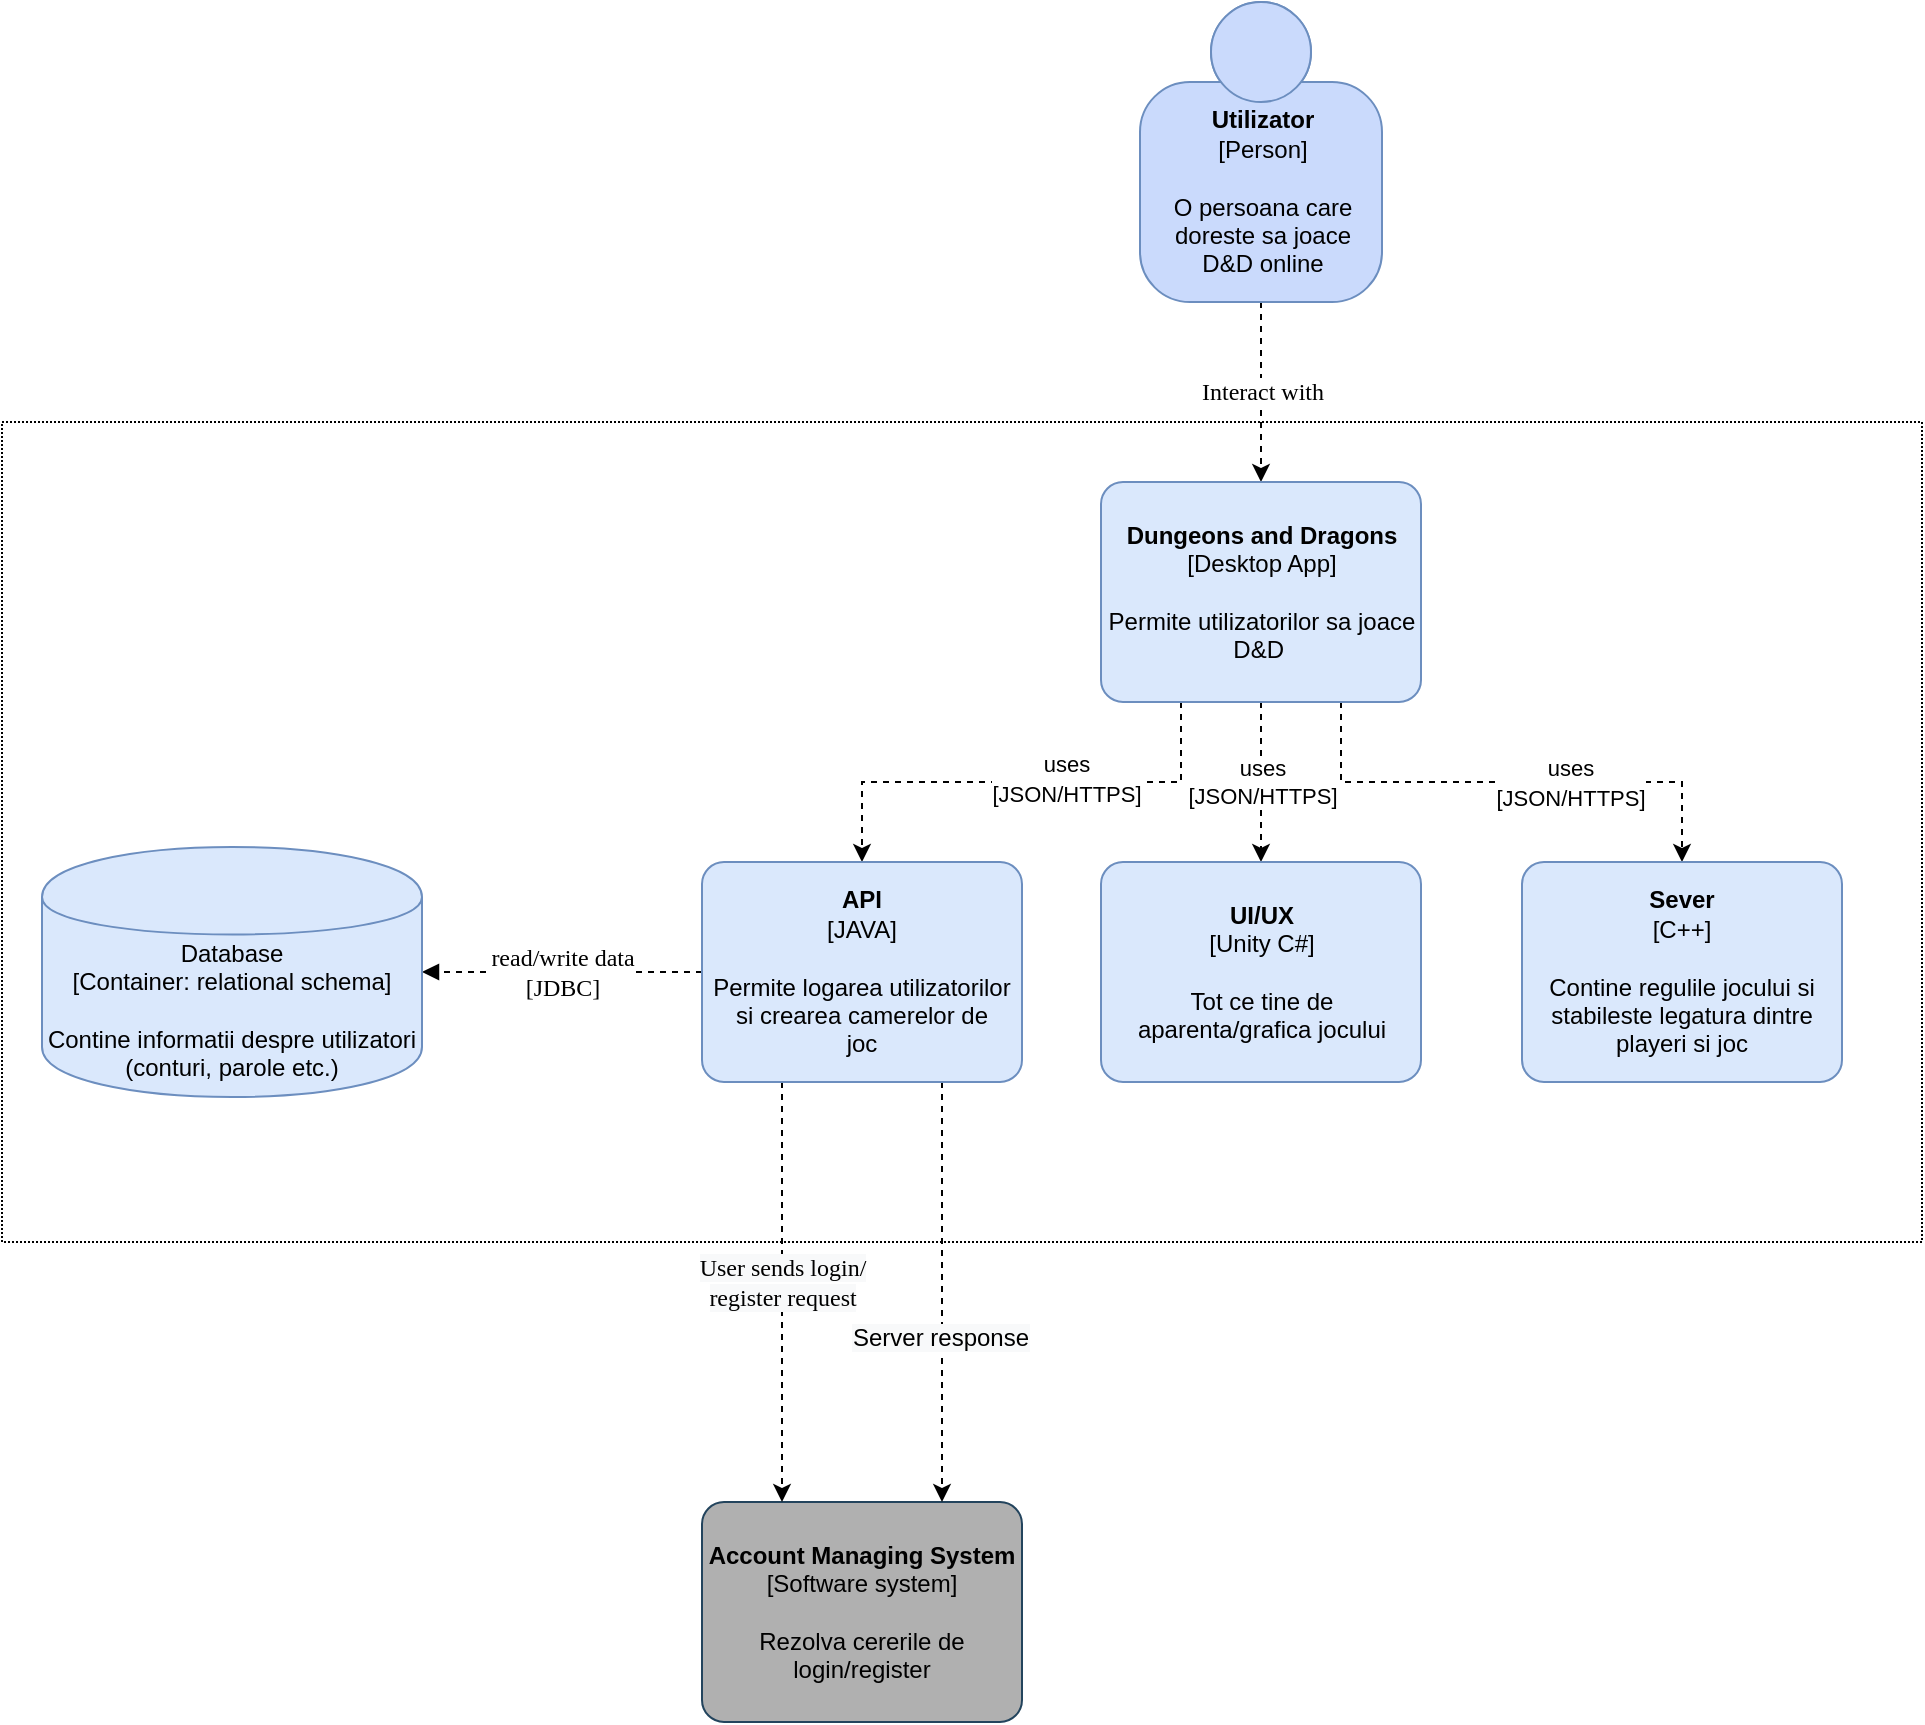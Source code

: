 <mxfile version="12.9.5"><diagram id="OhZMS6rZX3g4s8vx6Fzh" name="Page-1"><mxGraphModel dx="4096" dy="1940" grid="1" gridSize="10" guides="1" tooltips="1" connect="1" arrows="1" fold="1" page="1" pageScale="1" pageWidth="850" pageHeight="1100" math="0" shadow="0"><root><mxCell id="0"/><mxCell id="1" parent="0"/><mxCell id="zPTK0_f27yATEcst1eE9-1" value="&lt;font style=&quot;font-size: 12px&quot; face=&quot;Georgia&quot;&gt;Interact with&lt;/font&gt;" style="edgeStyle=orthogonalEdgeStyle;rounded=0;orthogonalLoop=1;jettySize=auto;exitX=0.5;exitY=1;exitDx=0;exitDy=0;exitPerimeter=0;entryX=0.5;entryY=0;entryDx=0;entryDy=0;entryPerimeter=0;dashed=1;html=1;" edge="1" parent="1" source="zPTK0_f27yATEcst1eE9-2" target="zPTK0_f27yATEcst1eE9-4"><mxGeometry relative="1" as="geometry"/></mxCell><mxCell id="zPTK0_f27yATEcst1eE9-2" value="&lt;b&gt;Utilizator&lt;/b&gt;&lt;div&gt;[Person]&lt;/div&gt;&lt;br&gt;&lt;div&gt;O persoana care&lt;/div&gt;&lt;div&gt;doreste sa joace&lt;/div&gt;&lt;div&gt;D&amp;amp;D online&lt;/div&gt;" style="html=1;dashed=0;whitespace=wrap;fillColor=#CADAFC;strokeColor=#6C8EBF;shape=mxgraph.c4.person;align=center;points=[[0.5,0,0],[1,0.5,0],[1,0.75,0],[0.75,1,0],[0.5,1,0],[0.25,1,0],[0,0.75,0],[0,0.5,0]];" vertex="1" parent="1"><mxGeometry x="1079" y="450" width="121" height="150" as="geometry"/></mxCell><mxCell id="zPTK0_f27yATEcst1eE9-3" value="&lt;b&gt;Account Managing System&lt;/b&gt;&lt;br&gt;&lt;div&gt;[Software system&lt;span&gt;]&lt;/span&gt;&lt;/div&gt;&lt;br&gt;&lt;div&gt;Rezolva cererile de login/register&lt;/div&gt;" style="rounded=1;whiteSpace=wrap;html=1;labelBackgroundColor=none;fillColor=#B0B0B0;align=center;arcSize=10;strokeColor=#23445d;points=[[0.25,0,0],[0.5,0,0],[0.75,0,0],[1,0.25,0],[1,0.5,0],[1,0.75,0],[0.75,1,0],[0.5,1,0],[0.25,1,0],[0,0.75,0],[0,0.5,0],[0,0.25,0]];shadow=0;comic=0;glass=0;" vertex="1" parent="1"><mxGeometry x="860" y="1200" width="160" height="110.0" as="geometry"/></mxCell><mxCell id="zPTK0_f27yATEcst1eE9-19" value="uses&lt;br&gt;[JSON/HTTPS]" style="edgeStyle=orthogonalEdgeStyle;rounded=0;orthogonalLoop=1;jettySize=auto;html=1;exitX=0.5;exitY=1;exitDx=0;exitDy=0;exitPerimeter=0;entryX=0.5;entryY=0;entryDx=0;entryDy=0;entryPerimeter=0;dashed=1;" edge="1" parent="1" source="zPTK0_f27yATEcst1eE9-4" target="zPTK0_f27yATEcst1eE9-12"><mxGeometry relative="1" as="geometry"/></mxCell><mxCell id="zPTK0_f27yATEcst1eE9-22" style="edgeStyle=orthogonalEdgeStyle;rounded=0;orthogonalLoop=1;jettySize=auto;html=1;exitX=0.75;exitY=1;exitDx=0;exitDy=0;exitPerimeter=0;entryX=0.5;entryY=0;entryDx=0;entryDy=0;entryPerimeter=0;dashed=1;" edge="1" parent="1" source="zPTK0_f27yATEcst1eE9-4" target="zPTK0_f27yATEcst1eE9-13"><mxGeometry relative="1" as="geometry"/></mxCell><mxCell id="zPTK0_f27yATEcst1eE9-26" value="&lt;span style=&quot;font-size: 11px&quot;&gt;uses&lt;/span&gt;&lt;br style=&quot;font-size: 11px&quot;&gt;&lt;span style=&quot;font-size: 11px&quot;&gt;[JSON/HTTPS]&lt;/span&gt;" style="text;html=1;align=center;verticalAlign=middle;resizable=0;points=[];labelBackgroundColor=#ffffff;" vertex="1" connectable="0" parent="zPTK0_f27yATEcst1eE9-22"><mxGeometry x="0.228" relative="1" as="geometry"><mxPoint as="offset"/></mxGeometry></mxCell><mxCell id="zPTK0_f27yATEcst1eE9-24" style="edgeStyle=orthogonalEdgeStyle;rounded=0;orthogonalLoop=1;jettySize=auto;html=1;exitX=0.25;exitY=1;exitDx=0;exitDy=0;exitPerimeter=0;entryX=0.5;entryY=0;entryDx=0;entryDy=0;entryPerimeter=0;dashed=1;" edge="1" parent="1" source="zPTK0_f27yATEcst1eE9-4" target="zPTK0_f27yATEcst1eE9-7"><mxGeometry relative="1" as="geometry"/></mxCell><mxCell id="zPTK0_f27yATEcst1eE9-25" value="&lt;span style=&quot;font-size: 11px&quot;&gt;uses&lt;/span&gt;&lt;br style=&quot;font-size: 11px&quot;&gt;&lt;span style=&quot;font-size: 11px&quot;&gt;[JSON/HTTPS]&lt;/span&gt;" style="text;html=1;align=center;verticalAlign=middle;resizable=0;points=[];labelBackgroundColor=#ffffff;" vertex="1" connectable="0" parent="zPTK0_f27yATEcst1eE9-24"><mxGeometry x="-0.182" y="-2" relative="1" as="geometry"><mxPoint as="offset"/></mxGeometry></mxCell><mxCell id="zPTK0_f27yATEcst1eE9-4" value="&lt;b&gt;Dungeons and Dragons&lt;/b&gt;&lt;br&gt;&lt;div&gt;[Desktop App]&lt;/div&gt;&lt;br&gt;&lt;div&gt;Permite utilizatorilor sa joace D&amp;amp;D&amp;nbsp;&lt;/div&gt;" style="rounded=1;whiteSpace=wrap;html=1;labelBackgroundColor=none;fillColor=#dae8fc;align=center;arcSize=10;strokeColor=#6c8ebf;points=[[0.25,0,0],[0.5,0,0],[0.75,0,0],[1,0.25,0],[1,0.5,0],[1,0.75,0],[0.75,1,0],[0.5,1,0],[0.25,1,0],[0,0.75,0],[0,0.5,0],[0,0.25,0]];" vertex="1" parent="1"><mxGeometry x="1059.5" y="690" width="160" height="110" as="geometry"/></mxCell><mxCell id="zPTK0_f27yATEcst1eE9-6" value="&lt;font style=&quot;font-size: 12px&quot; face=&quot;Georgia&quot;&gt;read/write data&lt;br&gt;[JDBC]&lt;/font&gt;" style="edgeStyle=none;rounded=0;orthogonalLoop=1;jettySize=auto;html=1;entryX=1;entryY=0.5;entryDx=0;entryDy=0;entryPerimeter=0;endArrow=block;endFill=1;dashed=1;" edge="1" parent="1" target="zPTK0_f27yATEcst1eE9-10" source="zPTK0_f27yATEcst1eE9-7"><mxGeometry relative="1" as="geometry"><mxPoint x="1050" y="938" as="sourcePoint"/></mxGeometry></mxCell><mxCell id="zPTK0_f27yATEcst1eE9-10" value="&lt;span&gt;Database&lt;/span&gt;&lt;div&gt;[Container: relational schema]&lt;/div&gt;&lt;br&gt;&lt;div&gt;Contine informatii despre utilizatori&lt;/div&gt;&lt;div&gt;(conturi, parole etc.)&lt;/div&gt;" style="shape=cylinder;whiteSpace=wrap;html=1;boundedLbl=1;rounded=0;labelBackgroundColor=none;fillColor=#dae8fc;fontSize=12;fontColor=#000000;align=center;strokeColor=#6c8ebf;points=[[0.5,0,0],[1,0.25,0],[1,0.5,0],[1,0.75,0],[0.5,1,0],[0,0.75,0],[0,0.5,0],[0,0.25,0]];" vertex="1" parent="1"><mxGeometry x="530" y="872.5" width="190" height="125" as="geometry"/></mxCell><mxCell id="zPTK0_f27yATEcst1eE9-11" value="" style="rounded=0;whiteSpace=wrap;html=1;fillColor=none;dashed=1;dashPattern=1 1;" vertex="1" parent="1"><mxGeometry x="510" y="660" width="960" height="410" as="geometry"/></mxCell><mxCell id="zPTK0_f27yATEcst1eE9-12" value="&lt;b&gt;UI/UX&lt;/b&gt;&lt;br&gt;&lt;div&gt;[Unity C#]&lt;/div&gt;&lt;br&gt;&lt;div&gt;Tot ce tine de aparenta/grafica jocului&lt;/div&gt;" style="rounded=1;whiteSpace=wrap;html=1;labelBackgroundColor=none;fillColor=#dae8fc;fontColor=#000000;align=center;arcSize=10;strokeColor=#6c8ebf;points=[[0.25,0,0],[0.5,0,0],[0.75,0,0],[1,0.25,0],[1,0.5,0],[1,0.75,0],[0.75,1,0],[0.5,1,0],[0.25,1,0],[0,0.75,0],[0,0.5,0],[0,0.25,0]];" vertex="1" parent="1"><mxGeometry x="1059.5" y="880" width="160" height="110.0" as="geometry"/></mxCell><mxCell id="zPTK0_f27yATEcst1eE9-13" value="&lt;b&gt;Sever&lt;/b&gt;&lt;br&gt;&lt;div&gt;[C++]&lt;/div&gt;&lt;br&gt;&lt;div&gt;Contine regulile jocului si stabileste legatura dintre playeri si joc&lt;/div&gt;" style="rounded=1;whiteSpace=wrap;html=1;labelBackgroundColor=none;fillColor=#dae8fc;fontColor=#000000;align=center;arcSize=10;strokeColor=#6c8ebf;points=[[0.25,0,0],[0.5,0,0],[0.75,0,0],[1,0.25,0],[1,0.5,0],[1,0.75,0],[0.75,1,0],[0.5,1,0],[0.25,1,0],[0,0.75,0],[0,0.5,0],[0,0.25,0]];" vertex="1" parent="1"><mxGeometry x="1270" y="880" width="160" height="110.0" as="geometry"/></mxCell><mxCell id="zPTK0_f27yATEcst1eE9-28" style="edgeStyle=orthogonalEdgeStyle;rounded=0;orthogonalLoop=1;jettySize=auto;html=1;exitX=0.75;exitY=1;exitDx=0;exitDy=0;exitPerimeter=0;entryX=0.75;entryY=0;entryDx=0;entryDy=0;entryPerimeter=0;dashed=1;" edge="1" parent="1" source="zPTK0_f27yATEcst1eE9-7" target="zPTK0_f27yATEcst1eE9-3"><mxGeometry relative="1" as="geometry"/></mxCell><mxCell id="zPTK0_f27yATEcst1eE9-32" value="&lt;span style=&quot;text-align: left ; background-color: rgb(248 , 249 , 250)&quot;&gt;Server response&lt;/span&gt;" style="text;html=1;align=center;verticalAlign=middle;resizable=0;points=[];labelBackgroundColor=#ffffff;" vertex="1" connectable="0" parent="zPTK0_f27yATEcst1eE9-28"><mxGeometry x="0.218" y="-1" relative="1" as="geometry"><mxPoint as="offset"/></mxGeometry></mxCell><mxCell id="zPTK0_f27yATEcst1eE9-30" style="edgeStyle=orthogonalEdgeStyle;rounded=0;orthogonalLoop=1;jettySize=auto;html=1;exitX=0.25;exitY=1;exitDx=0;exitDy=0;exitPerimeter=0;entryX=0.25;entryY=0;entryDx=0;entryDy=0;entryPerimeter=0;dashed=1;" edge="1" parent="1" source="zPTK0_f27yATEcst1eE9-7" target="zPTK0_f27yATEcst1eE9-3"><mxGeometry relative="1" as="geometry"/></mxCell><mxCell id="zPTK0_f27yATEcst1eE9-31" value="&lt;span style=&quot;font-family: &amp;#34;georgia&amp;#34; ; text-align: left ; background-color: rgb(248 , 249 , 250)&quot;&gt;User sends login/&lt;/span&gt;&lt;br style=&quot;font-family: &amp;#34;georgia&amp;#34; ; text-align: left ; background-color: rgb(248 , 249 , 250)&quot;&gt;&lt;span style=&quot;font-family: &amp;#34;georgia&amp;#34; ; text-align: left ; background-color: rgb(248 , 249 , 250)&quot;&gt;register request&lt;/span&gt;" style="text;html=1;align=center;verticalAlign=middle;resizable=0;points=[];labelBackgroundColor=#ffffff;" vertex="1" connectable="0" parent="zPTK0_f27yATEcst1eE9-30"><mxGeometry x="-0.309" relative="1" as="geometry"><mxPoint y="27.06" as="offset"/></mxGeometry></mxCell><mxCell id="zPTK0_f27yATEcst1eE9-7" value="&lt;b&gt;API&lt;/b&gt;&lt;br&gt;&lt;div&gt;[JAVA]&lt;/div&gt;&lt;br&gt;&lt;div&gt;Permite logarea utilizatorilor&lt;/div&gt;&lt;div&gt;si crearea camerelor de&lt;/div&gt;&lt;div&gt;joc&lt;/div&gt;" style="rounded=1;whiteSpace=wrap;html=1;labelBackgroundColor=none;fillColor=#dae8fc;align=center;arcSize=10;strokeColor=#6c8ebf;points=[[0.25,0,0],[0.5,0,0],[0.75,0,0],[1,0.25,0],[1,0.5,0],[1,0.75,0],[0.75,1,0],[0.5,1,0],[0.25,1,0],[0,0.75,0],[0,0.5,0],[0,0.25,0]];" vertex="1" parent="1"><mxGeometry x="860" y="880" width="160" height="110.0" as="geometry"/></mxCell></root></mxGraphModel></diagram></mxfile>